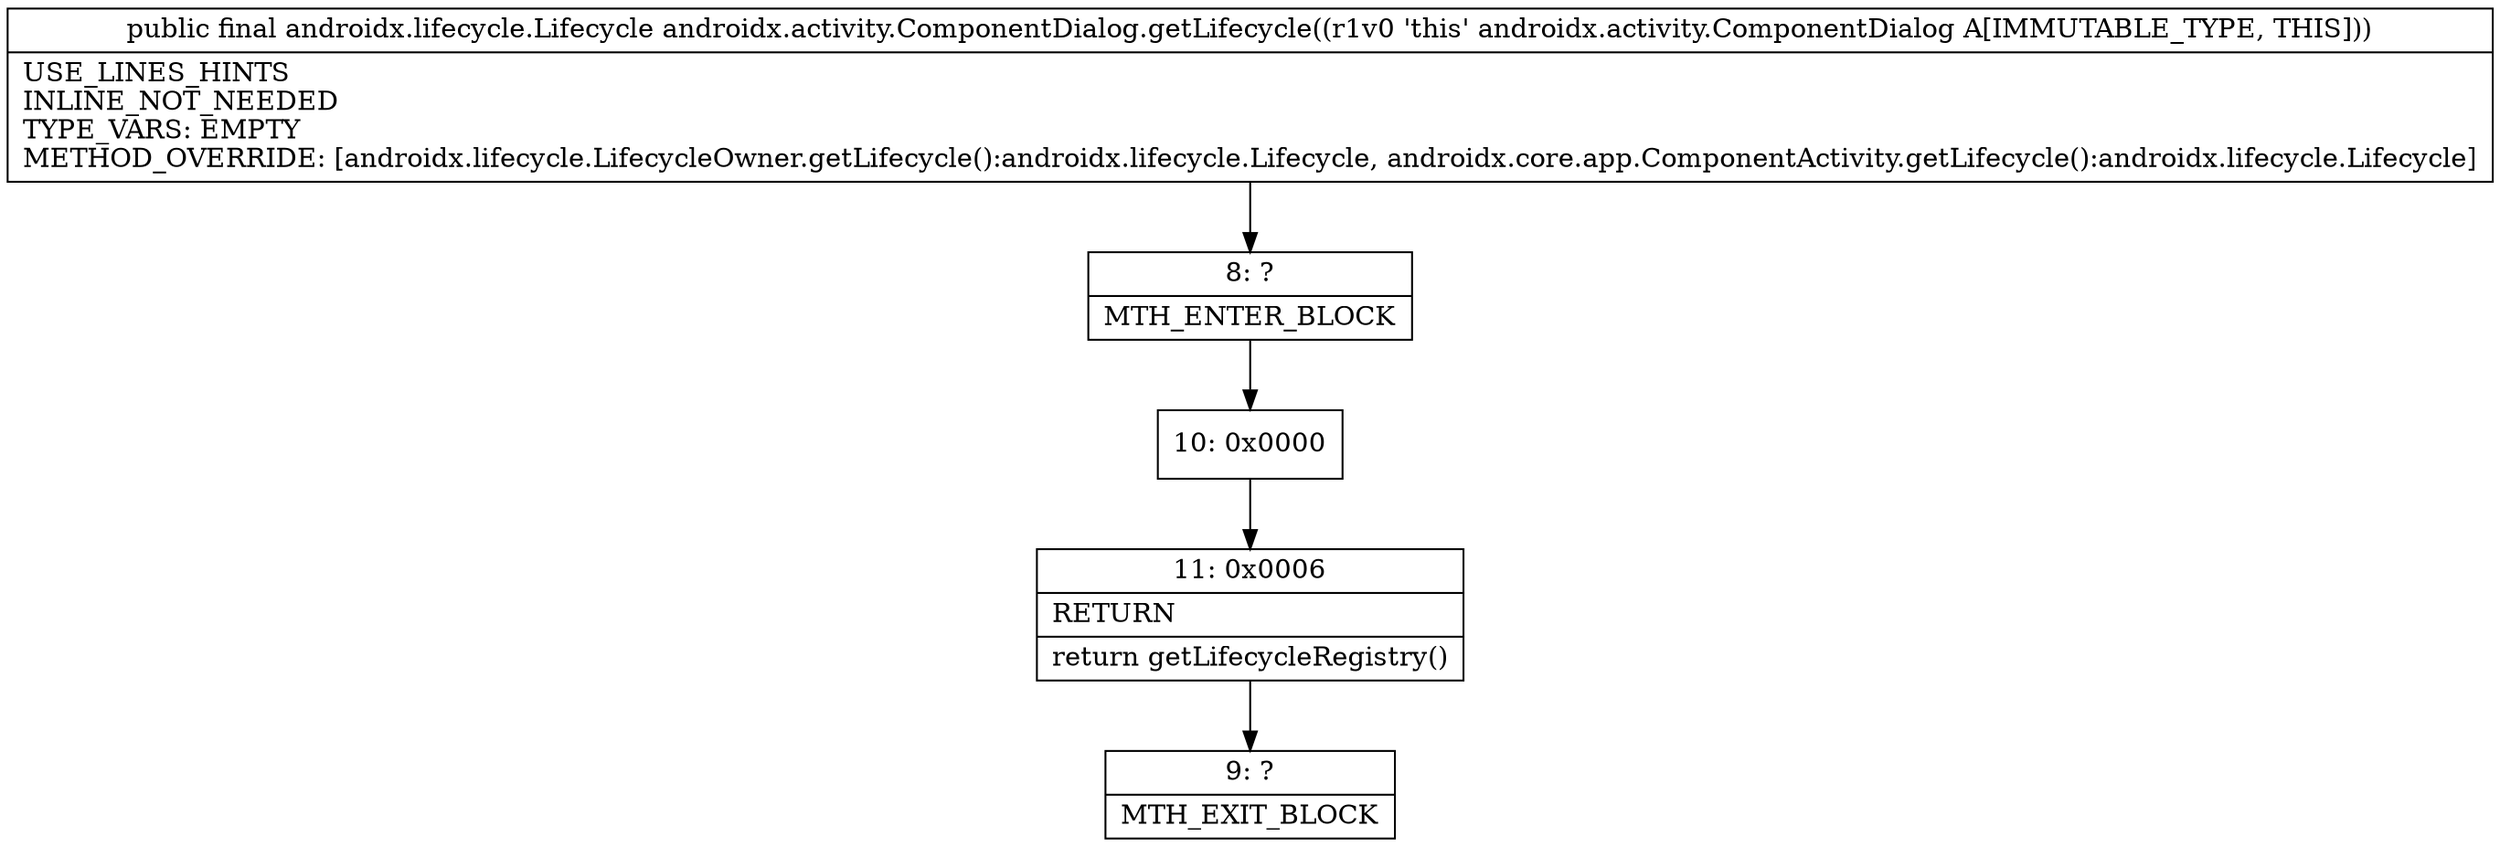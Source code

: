 digraph "CFG forandroidx.activity.ComponentDialog.getLifecycle()Landroidx\/lifecycle\/Lifecycle;" {
Node_8 [shape=record,label="{8\:\ ?|MTH_ENTER_BLOCK\l}"];
Node_10 [shape=record,label="{10\:\ 0x0000}"];
Node_11 [shape=record,label="{11\:\ 0x0006|RETURN\l|return getLifecycleRegistry()\l}"];
Node_9 [shape=record,label="{9\:\ ?|MTH_EXIT_BLOCK\l}"];
MethodNode[shape=record,label="{public final androidx.lifecycle.Lifecycle androidx.activity.ComponentDialog.getLifecycle((r1v0 'this' androidx.activity.ComponentDialog A[IMMUTABLE_TYPE, THIS]))  | USE_LINES_HINTS\lINLINE_NOT_NEEDED\lTYPE_VARS: EMPTY\lMETHOD_OVERRIDE: [androidx.lifecycle.LifecycleOwner.getLifecycle():androidx.lifecycle.Lifecycle, androidx.core.app.ComponentActivity.getLifecycle():androidx.lifecycle.Lifecycle]\l}"];
MethodNode -> Node_8;Node_8 -> Node_10;
Node_10 -> Node_11;
Node_11 -> Node_9;
}

